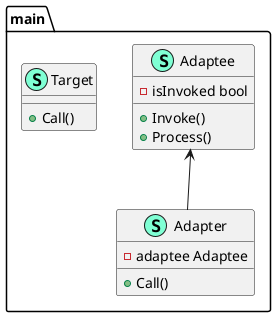 @startuml
namespace main {
    class Adaptee << (S,Aquamarine) >> {
        - isInvoked bool

        + Invoke() 
        + Process() 

    }
    class Adapter << (S,Aquamarine) >> {
        - adaptee Adaptee

        + Call() 

    }
    class Target << (S,Aquamarine) >> {
        + Call() 

    }
}

"main.Adaptee" <-- "main.Adapter"

@enduml
